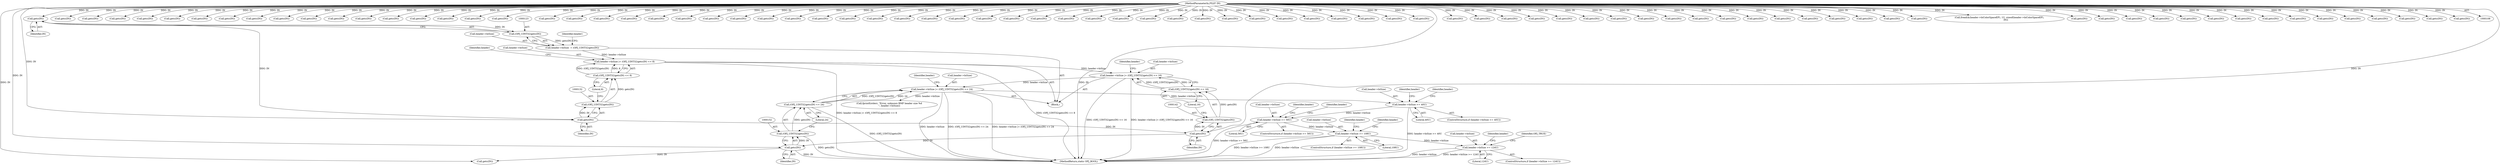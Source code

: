 digraph "0_openjpeg_baf0c1ad4572daa89caa3b12985bdd93530f0dd7@pointer" {
"1000307" [label="(Call,header->biSize >= 40U)"];
"1000146" [label="(Call,header->biSize |= (OPJ_UINT32)getc(IN) << 24)"];
"1000136" [label="(Call,header->biSize |= (OPJ_UINT32)getc(IN) << 16)"];
"1000126" [label="(Call,header->biSize |= (OPJ_UINT32)getc(IN) << 8)"];
"1000118" [label="(Call,header->biSize  = (OPJ_UINT32)getc(IN))"];
"1000122" [label="(Call,(OPJ_UINT32)getc(IN))"];
"1000124" [label="(Call,getc(IN))"];
"1000109" [label="(MethodParameterIn,FILE* IN)"];
"1000130" [label="(Call,(OPJ_UINT32)getc(IN) << 8)"];
"1000131" [label="(Call,(OPJ_UINT32)getc(IN))"];
"1000133" [label="(Call,getc(IN))"];
"1000140" [label="(Call,(OPJ_UINT32)getc(IN) << 16)"];
"1000141" [label="(Call,(OPJ_UINT32)getc(IN))"];
"1000143" [label="(Call,getc(IN))"];
"1000150" [label="(Call,(OPJ_UINT32)getc(IN) << 24)"];
"1000151" [label="(Call,(OPJ_UINT32)getc(IN))"];
"1000153" [label="(Call,getc(IN))"];
"1000542" [label="(Call,header->biSize >= 56U)"];
"1000701" [label="(Call,header->biSize >= 108U)"];
"1000883" [label="(Call,header->biSize >= 124U)"];
"1000990" [label="(Call,getc(IN))"];
"1000705" [label="(Literal,108U)"];
"1000841" [label="(Call,getc(IN))"];
"1000541" [label="(ControlStructure,if (header->biSize >= 56U))"];
"1000895" [label="(Call,getc(IN))"];
"1000952" [label="(Call,getc(IN))"];
"1000452" [label="(Call,getc(IN))"];
"1000971" [label="(Call,getc(IN))"];
"1000500" [label="(Call,getc(IN))"];
"1000554" [label="(Call,getc(IN))"];
"1000118" [label="(Call,header->biSize  = (OPJ_UINT32)getc(IN))"];
"1000659" [label="(Call,getc(IN))"];
"1000924" [label="(Call,getc(IN))"];
"1000147" [label="(Call,header->biSize)"];
"1000722" [label="(Call,getc(IN))"];
"1000573" [label="(Call,getc(IN))"];
"1000442" [label="(Call,getc(IN))"];
"1000133" [label="(Call,getc(IN))"];
"1000544" [label="(Identifier,header)"];
"1000348" [label="(Call,getc(IN))"];
"1000404" [label="(Call,getc(IN))"];
"1000543" [label="(Call,header->biSize)"];
"1000433" [label="(Call,getc(IN))"];
"1000980" [label="(Call,getc(IN))"];
"1001043" [label="(MethodReturn,static OPJ_BOOL)"];
"1000904" [label="(Call,getc(IN))"];
"1000709" [label="(Identifier,header)"];
"1000859" [label="(Call,getc(IN))"];
"1000518" [label="(Call,getc(IN))"];
"1000137" [label="(Call,header->biSize)"];
"1000212" [label="(Call,getc(IN))"];
"1001000" [label="(Call,getc(IN))"];
"1000869" [label="(Call,getc(IN))"];
"1000134" [label="(Identifier,IN)"];
"1000259" [label="(Call,getc(IN))"];
"1000127" [label="(Call,header->biSize)"];
"1000883" [label="(Call,header->biSize >= 124U)"];
"1000124" [label="(Call,getc(IN))"];
"1000583" [label="(Call,getc(IN))"];
"1000319" [label="(Call,getc(IN))"];
"1000424" [label="(Call,getc(IN))"];
"1000550" [label="(Identifier,header)"];
"1000311" [label="(Literal,40U)"];
"1000146" [label="(Call,header->biSize |= (OPJ_UINT32)getc(IN) << 24)"];
"1000882" [label="(ControlStructure,if (header->biSize >= 124U))"];
"1000328" [label="(Call,getc(IN))"];
"1000230" [label="(Call,getc(IN))"];
"1000885" [label="(Identifier,header)"];
"1000144" [label="(Identifier,IN)"];
"1000125" [label="(Identifier,IN)"];
"1000962" [label="(Call,getc(IN))"];
"1000128" [label="(Identifier,header)"];
"1000649" [label="(Call,getc(IN))"];
"1000703" [label="(Identifier,header)"];
"1000509" [label="(Call,getc(IN))"];
"1001018" [label="(Call,getc(IN))"];
"1000131" [label="(Call,(OPJ_UINT32)getc(IN))"];
"1000732" [label="(Call,getc(IN))"];
"1000462" [label="(Call,getc(IN))"];
"1000621" [label="(Call,getc(IN))"];
"1000138" [label="(Identifier,header)"];
"1000202" [label="(Call,getc(IN))"];
"1000538" [label="(Call,getc(IN))"];
"1000143" [label="(Call,getc(IN))"];
"1000490" [label="(Call,getc(IN))"];
"1000713" [label="(Call,getc(IN))"];
"1000308" [label="(Call,header->biSize)"];
"1000130" [label="(Call,(OPJ_UINT32)getc(IN) << 8)"];
"1000774" [label="(Call,getc(IN))"];
"1001028" [label="(Call,getc(IN))"];
"1000942" [label="(Call,getc(IN))"];
"1000141" [label="(Call,(OPJ_UINT32)getc(IN))"];
"1000250" [label="(Call,getc(IN))"];
"1000376" [label="(Call,getc(IN))"];
"1000611" [label="(Call,getc(IN))"];
"1000793" [label="(Call,getc(IN))"];
"1000140" [label="(Call,(OPJ_UINT32)getc(IN) << 16)"];
"1000914" [label="(Call,getc(IN))"];
"1000879" [label="(Call,getc(IN))"];
"1000122" [label="(Call,(OPJ_UINT32)getc(IN))"];
"1000630" [label="(Call,getc(IN))"];
"1000183" [label="(Call,getc(IN))"];
"1000395" [label="(Call,getc(IN))"];
"1000601" [label="(Call,getc(IN))"];
"1000307" [label="(Call,header->biSize >= 40U)"];
"1000414" [label="(Call,getc(IN))"];
"1000126" [label="(Call,header->biSize |= (OPJ_UINT32)getc(IN) << 8)"];
"1000563" [label="(Call,getc(IN))"];
"1000148" [label="(Identifier,header)"];
"1000884" [label="(Call,header->biSize)"];
"1000270" [label="(Call,getc(IN))"];
"1000192" [label="(Call,getc(IN))"];
"1000891" [label="(Identifier,header)"];
"1000542" [label="(Call,header->biSize >= 56U)"];
"1000480" [label="(Call,getc(IN))"];
"1000158" [label="(Identifier,header)"];
"1000546" [label="(Literal,56U)"];
"1000154" [label="(Identifier,IN)"];
"1000315" [label="(Identifier,header)"];
"1000109" [label="(MethodParameterIn,FILE* IN)"];
"1000306" [label="(ControlStructure,if (header->biSize >= 40U))"];
"1000366" [label="(Call,getc(IN))"];
"1000803" [label="(Call,getc(IN))"];
"1001038" [label="(Call,getc(IN))"];
"1000668" [label="(Call,getc(IN))"];
"1000153" [label="(Call,getc(IN))"];
"1000155" [label="(Literal,24)"];
"1000135" [label="(Literal,8)"];
"1000697" [label="(Call,getc(IN))"];
"1000639" [label="(Call,getc(IN))"];
"1001042" [label="(Identifier,OPJ_TRUE)"];
"1000290" [label="(Call,getc(IN))"];
"1000701" [label="(Call,header->biSize >= 108U)"];
"1000357" [label="(Call,getc(IN))"];
"1000850" [label="(Call,getc(IN))"];
"1000933" [label="(Call,getc(IN))"];
"1000592" [label="(Call,getc(IN))"];
"1000169" [label="(Call,fprintf(stderr, \"Error, unknown BMP header size %d\n\", header->biSize))"];
"1000747" [label="(Call,fread(&(header->biColorSpaceEP), 1U, sizeof(header->biColorSpaceEP),\n                  IN))"];
"1000831" [label="(Call,getc(IN))"];
"1000687" [label="(Call,getc(IN))"];
"1000111" [label="(Block,)"];
"1000471" [label="(Call,getc(IN))"];
"1000386" [label="(Call,getc(IN))"];
"1001009" [label="(Call,getc(IN))"];
"1000279" [label="(Call,getc(IN))"];
"1000221" [label="(Call,getc(IN))"];
"1000338" [label="(Call,getc(IN))"];
"1000677" [label="(Call,getc(IN))"];
"1000151" [label="(Call,(OPJ_UINT32)getc(IN))"];
"1000150" [label="(Call,(OPJ_UINT32)getc(IN) << 24)"];
"1000136" [label="(Call,header->biSize |= (OPJ_UINT32)getc(IN) << 16)"];
"1000742" [label="(Call,getc(IN))"];
"1000887" [label="(Literal,124U)"];
"1000240" [label="(Call,getc(IN))"];
"1000700" [label="(ControlStructure,if (header->biSize >= 108U))"];
"1000821" [label="(Call,getc(IN))"];
"1000783" [label="(Call,getc(IN))"];
"1000812" [label="(Call,getc(IN))"];
"1000528" [label="(Call,getc(IN))"];
"1000702" [label="(Call,header->biSize)"];
"1000119" [label="(Call,header->biSize)"];
"1000145" [label="(Literal,16)"];
"1000307" -> "1000306"  [label="AST: "];
"1000307" -> "1000311"  [label="CFG: "];
"1000308" -> "1000307"  [label="AST: "];
"1000311" -> "1000307"  [label="AST: "];
"1000315" -> "1000307"  [label="CFG: "];
"1000544" -> "1000307"  [label="CFG: "];
"1000307" -> "1001043"  [label="DDG: header->biSize >= 40U"];
"1000146" -> "1000307"  [label="DDG: header->biSize"];
"1000307" -> "1000542"  [label="DDG: header->biSize"];
"1000146" -> "1000111"  [label="AST: "];
"1000146" -> "1000150"  [label="CFG: "];
"1000147" -> "1000146"  [label="AST: "];
"1000150" -> "1000146"  [label="AST: "];
"1000158" -> "1000146"  [label="CFG: "];
"1000146" -> "1001043"  [label="DDG: (OPJ_UINT32)getc(IN) << 24"];
"1000146" -> "1001043"  [label="DDG: header->biSize |= (OPJ_UINT32)getc(IN) << 24"];
"1000146" -> "1001043"  [label="DDG: header->biSize"];
"1000136" -> "1000146"  [label="DDG: header->biSize"];
"1000150" -> "1000146"  [label="DDG: (OPJ_UINT32)getc(IN)"];
"1000150" -> "1000146"  [label="DDG: 24"];
"1000146" -> "1000169"  [label="DDG: header->biSize"];
"1000136" -> "1000111"  [label="AST: "];
"1000136" -> "1000140"  [label="CFG: "];
"1000137" -> "1000136"  [label="AST: "];
"1000140" -> "1000136"  [label="AST: "];
"1000148" -> "1000136"  [label="CFG: "];
"1000136" -> "1001043"  [label="DDG: (OPJ_UINT32)getc(IN) << 16"];
"1000136" -> "1001043"  [label="DDG: header->biSize |= (OPJ_UINT32)getc(IN) << 16"];
"1000126" -> "1000136"  [label="DDG: header->biSize"];
"1000140" -> "1000136"  [label="DDG: (OPJ_UINT32)getc(IN)"];
"1000140" -> "1000136"  [label="DDG: 16"];
"1000126" -> "1000111"  [label="AST: "];
"1000126" -> "1000130"  [label="CFG: "];
"1000127" -> "1000126"  [label="AST: "];
"1000130" -> "1000126"  [label="AST: "];
"1000138" -> "1000126"  [label="CFG: "];
"1000126" -> "1001043"  [label="DDG: (OPJ_UINT32)getc(IN) << 8"];
"1000126" -> "1001043"  [label="DDG: header->biSize |= (OPJ_UINT32)getc(IN) << 8"];
"1000118" -> "1000126"  [label="DDG: header->biSize"];
"1000130" -> "1000126"  [label="DDG: (OPJ_UINT32)getc(IN)"];
"1000130" -> "1000126"  [label="DDG: 8"];
"1000118" -> "1000111"  [label="AST: "];
"1000118" -> "1000122"  [label="CFG: "];
"1000119" -> "1000118"  [label="AST: "];
"1000122" -> "1000118"  [label="AST: "];
"1000128" -> "1000118"  [label="CFG: "];
"1000122" -> "1000118"  [label="DDG: getc(IN)"];
"1000122" -> "1000124"  [label="CFG: "];
"1000123" -> "1000122"  [label="AST: "];
"1000124" -> "1000122"  [label="AST: "];
"1000124" -> "1000122"  [label="DDG: IN"];
"1000124" -> "1000125"  [label="CFG: "];
"1000125" -> "1000124"  [label="AST: "];
"1000109" -> "1000124"  [label="DDG: IN"];
"1000124" -> "1000133"  [label="DDG: IN"];
"1000109" -> "1000108"  [label="AST: "];
"1000109" -> "1001043"  [label="DDG: IN"];
"1000109" -> "1000133"  [label="DDG: IN"];
"1000109" -> "1000143"  [label="DDG: IN"];
"1000109" -> "1000153"  [label="DDG: IN"];
"1000109" -> "1000183"  [label="DDG: IN"];
"1000109" -> "1000192"  [label="DDG: IN"];
"1000109" -> "1000202"  [label="DDG: IN"];
"1000109" -> "1000212"  [label="DDG: IN"];
"1000109" -> "1000221"  [label="DDG: IN"];
"1000109" -> "1000230"  [label="DDG: IN"];
"1000109" -> "1000240"  [label="DDG: IN"];
"1000109" -> "1000250"  [label="DDG: IN"];
"1000109" -> "1000259"  [label="DDG: IN"];
"1000109" -> "1000270"  [label="DDG: IN"];
"1000109" -> "1000279"  [label="DDG: IN"];
"1000109" -> "1000290"  [label="DDG: IN"];
"1000109" -> "1000319"  [label="DDG: IN"];
"1000109" -> "1000328"  [label="DDG: IN"];
"1000109" -> "1000338"  [label="DDG: IN"];
"1000109" -> "1000348"  [label="DDG: IN"];
"1000109" -> "1000357"  [label="DDG: IN"];
"1000109" -> "1000366"  [label="DDG: IN"];
"1000109" -> "1000376"  [label="DDG: IN"];
"1000109" -> "1000386"  [label="DDG: IN"];
"1000109" -> "1000395"  [label="DDG: IN"];
"1000109" -> "1000404"  [label="DDG: IN"];
"1000109" -> "1000414"  [label="DDG: IN"];
"1000109" -> "1000424"  [label="DDG: IN"];
"1000109" -> "1000433"  [label="DDG: IN"];
"1000109" -> "1000442"  [label="DDG: IN"];
"1000109" -> "1000452"  [label="DDG: IN"];
"1000109" -> "1000462"  [label="DDG: IN"];
"1000109" -> "1000471"  [label="DDG: IN"];
"1000109" -> "1000480"  [label="DDG: IN"];
"1000109" -> "1000490"  [label="DDG: IN"];
"1000109" -> "1000500"  [label="DDG: IN"];
"1000109" -> "1000509"  [label="DDG: IN"];
"1000109" -> "1000518"  [label="DDG: IN"];
"1000109" -> "1000528"  [label="DDG: IN"];
"1000109" -> "1000538"  [label="DDG: IN"];
"1000109" -> "1000554"  [label="DDG: IN"];
"1000109" -> "1000563"  [label="DDG: IN"];
"1000109" -> "1000573"  [label="DDG: IN"];
"1000109" -> "1000583"  [label="DDG: IN"];
"1000109" -> "1000592"  [label="DDG: IN"];
"1000109" -> "1000601"  [label="DDG: IN"];
"1000109" -> "1000611"  [label="DDG: IN"];
"1000109" -> "1000621"  [label="DDG: IN"];
"1000109" -> "1000630"  [label="DDG: IN"];
"1000109" -> "1000639"  [label="DDG: IN"];
"1000109" -> "1000649"  [label="DDG: IN"];
"1000109" -> "1000659"  [label="DDG: IN"];
"1000109" -> "1000668"  [label="DDG: IN"];
"1000109" -> "1000677"  [label="DDG: IN"];
"1000109" -> "1000687"  [label="DDG: IN"];
"1000109" -> "1000697"  [label="DDG: IN"];
"1000109" -> "1000713"  [label="DDG: IN"];
"1000109" -> "1000722"  [label="DDG: IN"];
"1000109" -> "1000732"  [label="DDG: IN"];
"1000109" -> "1000742"  [label="DDG: IN"];
"1000109" -> "1000747"  [label="DDG: IN"];
"1000109" -> "1000774"  [label="DDG: IN"];
"1000109" -> "1000783"  [label="DDG: IN"];
"1000109" -> "1000793"  [label="DDG: IN"];
"1000109" -> "1000803"  [label="DDG: IN"];
"1000109" -> "1000812"  [label="DDG: IN"];
"1000109" -> "1000821"  [label="DDG: IN"];
"1000109" -> "1000831"  [label="DDG: IN"];
"1000109" -> "1000841"  [label="DDG: IN"];
"1000109" -> "1000850"  [label="DDG: IN"];
"1000109" -> "1000859"  [label="DDG: IN"];
"1000109" -> "1000869"  [label="DDG: IN"];
"1000109" -> "1000879"  [label="DDG: IN"];
"1000109" -> "1000895"  [label="DDG: IN"];
"1000109" -> "1000904"  [label="DDG: IN"];
"1000109" -> "1000914"  [label="DDG: IN"];
"1000109" -> "1000924"  [label="DDG: IN"];
"1000109" -> "1000933"  [label="DDG: IN"];
"1000109" -> "1000942"  [label="DDG: IN"];
"1000109" -> "1000952"  [label="DDG: IN"];
"1000109" -> "1000962"  [label="DDG: IN"];
"1000109" -> "1000971"  [label="DDG: IN"];
"1000109" -> "1000980"  [label="DDG: IN"];
"1000109" -> "1000990"  [label="DDG: IN"];
"1000109" -> "1001000"  [label="DDG: IN"];
"1000109" -> "1001009"  [label="DDG: IN"];
"1000109" -> "1001018"  [label="DDG: IN"];
"1000109" -> "1001028"  [label="DDG: IN"];
"1000109" -> "1001038"  [label="DDG: IN"];
"1000130" -> "1000135"  [label="CFG: "];
"1000131" -> "1000130"  [label="AST: "];
"1000135" -> "1000130"  [label="AST: "];
"1000131" -> "1000130"  [label="DDG: getc(IN)"];
"1000131" -> "1000133"  [label="CFG: "];
"1000132" -> "1000131"  [label="AST: "];
"1000133" -> "1000131"  [label="AST: "];
"1000135" -> "1000131"  [label="CFG: "];
"1000133" -> "1000131"  [label="DDG: IN"];
"1000133" -> "1000134"  [label="CFG: "];
"1000134" -> "1000133"  [label="AST: "];
"1000133" -> "1000143"  [label="DDG: IN"];
"1000140" -> "1000145"  [label="CFG: "];
"1000141" -> "1000140"  [label="AST: "];
"1000145" -> "1000140"  [label="AST: "];
"1000141" -> "1000140"  [label="DDG: getc(IN)"];
"1000141" -> "1000143"  [label="CFG: "];
"1000142" -> "1000141"  [label="AST: "];
"1000143" -> "1000141"  [label="AST: "];
"1000145" -> "1000141"  [label="CFG: "];
"1000143" -> "1000141"  [label="DDG: IN"];
"1000143" -> "1000144"  [label="CFG: "];
"1000144" -> "1000143"  [label="AST: "];
"1000143" -> "1000153"  [label="DDG: IN"];
"1000150" -> "1000155"  [label="CFG: "];
"1000151" -> "1000150"  [label="AST: "];
"1000155" -> "1000150"  [label="AST: "];
"1000150" -> "1001043"  [label="DDG: (OPJ_UINT32)getc(IN)"];
"1000151" -> "1000150"  [label="DDG: getc(IN)"];
"1000151" -> "1000153"  [label="CFG: "];
"1000152" -> "1000151"  [label="AST: "];
"1000153" -> "1000151"  [label="AST: "];
"1000155" -> "1000151"  [label="CFG: "];
"1000151" -> "1001043"  [label="DDG: getc(IN)"];
"1000153" -> "1000151"  [label="DDG: IN"];
"1000153" -> "1000154"  [label="CFG: "];
"1000154" -> "1000153"  [label="AST: "];
"1000153" -> "1001043"  [label="DDG: IN"];
"1000153" -> "1000183"  [label="DDG: IN"];
"1000542" -> "1000541"  [label="AST: "];
"1000542" -> "1000546"  [label="CFG: "];
"1000543" -> "1000542"  [label="AST: "];
"1000546" -> "1000542"  [label="AST: "];
"1000550" -> "1000542"  [label="CFG: "];
"1000703" -> "1000542"  [label="CFG: "];
"1000542" -> "1001043"  [label="DDG: header->biSize >= 56U"];
"1000542" -> "1000701"  [label="DDG: header->biSize"];
"1000701" -> "1000700"  [label="AST: "];
"1000701" -> "1000705"  [label="CFG: "];
"1000702" -> "1000701"  [label="AST: "];
"1000705" -> "1000701"  [label="AST: "];
"1000709" -> "1000701"  [label="CFG: "];
"1000885" -> "1000701"  [label="CFG: "];
"1000701" -> "1001043"  [label="DDG: header->biSize >= 108U"];
"1000701" -> "1001043"  [label="DDG: header->biSize"];
"1000701" -> "1000883"  [label="DDG: header->biSize"];
"1000883" -> "1000882"  [label="AST: "];
"1000883" -> "1000887"  [label="CFG: "];
"1000884" -> "1000883"  [label="AST: "];
"1000887" -> "1000883"  [label="AST: "];
"1000891" -> "1000883"  [label="CFG: "];
"1001042" -> "1000883"  [label="CFG: "];
"1000883" -> "1001043"  [label="DDG: header->biSize >= 124U"];
"1000883" -> "1001043"  [label="DDG: header->biSize"];
}
